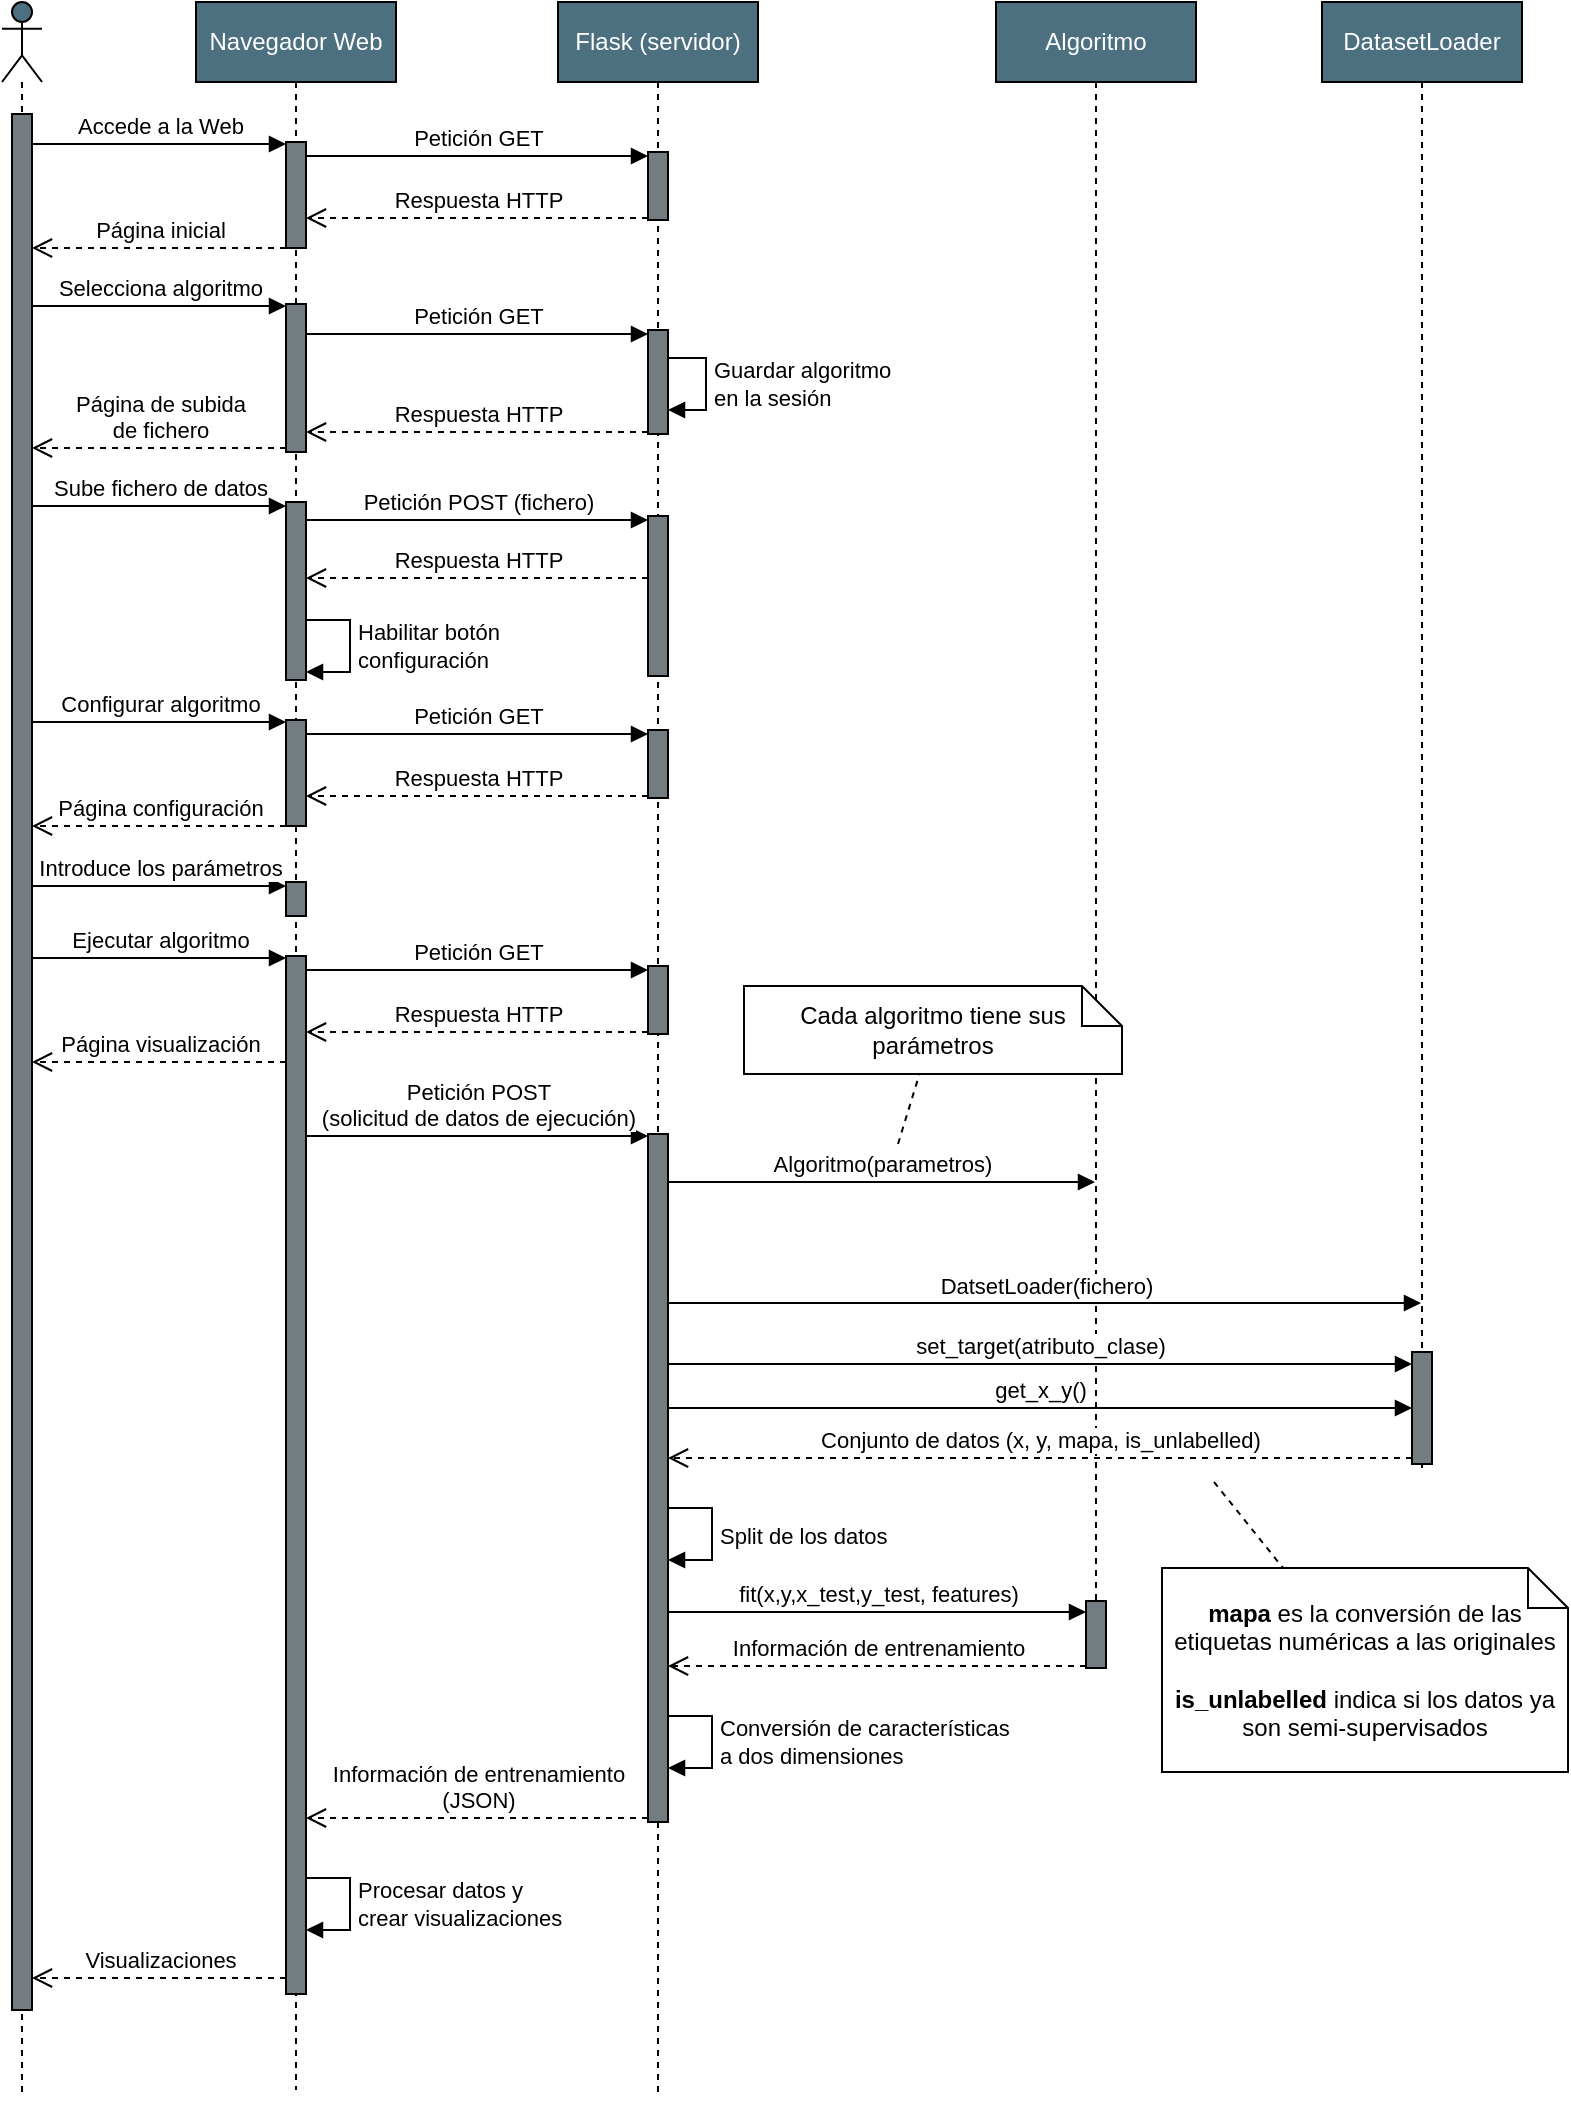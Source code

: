 <mxfile version="21.3.7" type="device">
  <diagram id="N8JM3yLiZ9JfEsMEZFWs" name="Página-1">
    <mxGraphModel dx="1274" dy="677" grid="0" gridSize="10" guides="1" tooltips="1" connect="1" arrows="1" fold="1" page="0" pageScale="1" pageWidth="827" pageHeight="1169" math="0" shadow="0">
      <root>
        <mxCell id="0" />
        <mxCell id="1" parent="0" />
        <mxCell id="NUUDglNFNG596hGYiFAE-8" value="" style="shape=umlLifeline;participant=umlActor;perimeter=lifelinePerimeter;whiteSpace=wrap;html=1;container=1;collapsible=0;recursiveResize=0;verticalAlign=top;spacingTop=36;outlineConnect=0;fillColor=#4D7080;" parent="1" vertex="1">
          <mxGeometry x="88" y="37" width="20" height="1047" as="geometry" />
        </mxCell>
        <mxCell id="NUUDglNFNG596hGYiFAE-9" value="" style="html=1;points=[];perimeter=orthogonalPerimeter;fillColor=#737C80;" parent="NUUDglNFNG596hGYiFAE-8" vertex="1">
          <mxGeometry x="5" y="56" width="10" height="948" as="geometry" />
        </mxCell>
        <mxCell id="NUUDglNFNG596hGYiFAE-10" value="Navegador Web" style="shape=umlLifeline;perimeter=lifelinePerimeter;whiteSpace=wrap;html=1;container=1;collapsible=0;recursiveResize=0;outlineConnect=0;fillColor=#4D7080;fontColor=#FFFFFF;" parent="1" vertex="1">
          <mxGeometry x="185" y="37" width="100" height="1044" as="geometry" />
        </mxCell>
        <mxCell id="NUUDglNFNG596hGYiFAE-14" value="" style="html=1;points=[];perimeter=orthogonalPerimeter;fillColor=#737C80;" parent="NUUDglNFNG596hGYiFAE-10" vertex="1">
          <mxGeometry x="45" y="70" width="10" height="53" as="geometry" />
        </mxCell>
        <mxCell id="NUUDglNFNG596hGYiFAE-21" value="" style="html=1;points=[];perimeter=orthogonalPerimeter;fillColor=#737C80;" parent="NUUDglNFNG596hGYiFAE-10" vertex="1">
          <mxGeometry x="45" y="151" width="10" height="74" as="geometry" />
        </mxCell>
        <mxCell id="NUUDglNFNG596hGYiFAE-27" value="" style="html=1;points=[];perimeter=orthogonalPerimeter;fillColor=#737C80;" parent="NUUDglNFNG596hGYiFAE-10" vertex="1">
          <mxGeometry x="45" y="250" width="10" height="89" as="geometry" />
        </mxCell>
        <mxCell id="NUUDglNFNG596hGYiFAE-33" value="&lt;div&gt;Habilitar botón&lt;/div&gt;&lt;div&gt;configuración&lt;br&gt;&lt;/div&gt;" style="edgeStyle=orthogonalEdgeStyle;html=1;align=left;spacingLeft=2;endArrow=block;rounded=0;" parent="NUUDglNFNG596hGYiFAE-10" source="NUUDglNFNG596hGYiFAE-27" target="NUUDglNFNG596hGYiFAE-27" edge="1">
          <mxGeometry relative="1" as="geometry">
            <mxPoint x="75" y="315" as="sourcePoint" />
            <Array as="points">
              <mxPoint x="77" y="309" />
              <mxPoint x="77" y="335" />
            </Array>
            <mxPoint x="80" y="335" as="targetPoint" />
          </mxGeometry>
        </mxCell>
        <mxCell id="NUUDglNFNG596hGYiFAE-11" value="Flask (servidor)" style="shape=umlLifeline;perimeter=lifelinePerimeter;whiteSpace=wrap;html=1;container=1;collapsible=0;recursiveResize=0;outlineConnect=0;fontColor=#FFFFFF;fillColor=#4D7080;" parent="1" vertex="1">
          <mxGeometry x="366" y="37" width="100" height="1048" as="geometry" />
        </mxCell>
        <mxCell id="NUUDglNFNG596hGYiFAE-17" value="" style="html=1;points=[];perimeter=orthogonalPerimeter;fillColor=#737C80;" parent="NUUDglNFNG596hGYiFAE-11" vertex="1">
          <mxGeometry x="45" y="75" width="10" height="34" as="geometry" />
        </mxCell>
        <mxCell id="NUUDglNFNG596hGYiFAE-24" value="" style="html=1;points=[];perimeter=orthogonalPerimeter;fillColor=#737C80;" parent="NUUDglNFNG596hGYiFAE-11" vertex="1">
          <mxGeometry x="45" y="164" width="10" height="52" as="geometry" />
        </mxCell>
        <mxCell id="NUUDglNFNG596hGYiFAE-29" value="" style="html=1;points=[];perimeter=orthogonalPerimeter;fillColor=#737C80;" parent="NUUDglNFNG596hGYiFAE-11" vertex="1">
          <mxGeometry x="45" y="257" width="10" height="80" as="geometry" />
        </mxCell>
        <mxCell id="fEMCKq-2NBwSIVXVxD6m-1" value="&lt;div&gt;Guardar algoritmo&lt;/div&gt;&lt;div&gt;en la sesión&lt;br&gt;&lt;/div&gt;" style="edgeStyle=orthogonalEdgeStyle;html=1;align=left;spacingLeft=2;endArrow=block;rounded=0;" parent="NUUDglNFNG596hGYiFAE-11" source="NUUDglNFNG596hGYiFAE-24" target="NUUDglNFNG596hGYiFAE-24" edge="1">
          <mxGeometry relative="1" as="geometry">
            <mxPoint x="55" y="178" as="sourcePoint" />
            <Array as="points">
              <mxPoint x="74" y="178" />
              <mxPoint x="74" y="204" />
            </Array>
            <mxPoint x="55" y="204" as="targetPoint" />
          </mxGeometry>
        </mxCell>
        <mxCell id="fEMCKq-2NBwSIVXVxD6m-3" value="" style="html=1;points=[];perimeter=orthogonalPerimeter;fillColor=#737C80;" parent="NUUDglNFNG596hGYiFAE-11" vertex="1">
          <mxGeometry x="-136" y="359" width="10" height="53" as="geometry" />
        </mxCell>
        <mxCell id="fEMCKq-2NBwSIVXVxD6m-4" value="" style="html=1;points=[];perimeter=orthogonalPerimeter;fillColor=#737C80;" parent="NUUDglNFNG596hGYiFAE-11" vertex="1">
          <mxGeometry x="45" y="364" width="10" height="34" as="geometry" />
        </mxCell>
        <mxCell id="fEMCKq-2NBwSIVXVxD6m-5" value="Configurar algoritmo" style="html=1;verticalAlign=bottom;endArrow=block;rounded=0;" parent="NUUDglNFNG596hGYiFAE-11" target="fEMCKq-2NBwSIVXVxD6m-3" edge="1">
          <mxGeometry width="80" relative="1" as="geometry">
            <mxPoint x="-263" y="360" as="sourcePoint" />
            <mxPoint x="-167" y="363" as="targetPoint" />
            <Array as="points">
              <mxPoint x="-202" y="360" />
            </Array>
          </mxGeometry>
        </mxCell>
        <mxCell id="fEMCKq-2NBwSIVXVxD6m-6" value="Petición GET" style="html=1;verticalAlign=bottom;endArrow=block;rounded=0;" parent="NUUDglNFNG596hGYiFAE-11" source="fEMCKq-2NBwSIVXVxD6m-3" target="fEMCKq-2NBwSIVXVxD6m-4" edge="1">
          <mxGeometry width="80" relative="1" as="geometry">
            <mxPoint x="-81" y="383" as="sourcePoint" />
            <mxPoint x="-1" y="383" as="targetPoint" />
            <Array as="points">
              <mxPoint x="-39" y="366" />
            </Array>
          </mxGeometry>
        </mxCell>
        <mxCell id="fEMCKq-2NBwSIVXVxD6m-7" value="Respuesta HTTP" style="html=1;verticalAlign=bottom;endArrow=open;dashed=1;endSize=8;rounded=0;" parent="NUUDglNFNG596hGYiFAE-11" source="fEMCKq-2NBwSIVXVxD6m-4" target="fEMCKq-2NBwSIVXVxD6m-3" edge="1">
          <mxGeometry relative="1" as="geometry">
            <mxPoint x="9" y="397" as="sourcePoint" />
            <mxPoint x="-71" y="397" as="targetPoint" />
            <Array as="points">
              <mxPoint x="-40" y="397" />
            </Array>
          </mxGeometry>
        </mxCell>
        <mxCell id="fEMCKq-2NBwSIVXVxD6m-8" value="Página configuración" style="html=1;verticalAlign=bottom;endArrow=open;dashed=1;endSize=8;rounded=0;" parent="NUUDglNFNG596hGYiFAE-11" source="fEMCKq-2NBwSIVXVxD6m-3" edge="1">
          <mxGeometry relative="1" as="geometry">
            <mxPoint x="-148" y="427" as="sourcePoint" />
            <mxPoint x="-263" y="412" as="targetPoint" />
            <Array as="points">
              <mxPoint x="-210" y="412" />
            </Array>
          </mxGeometry>
        </mxCell>
        <mxCell id="fEMCKq-2NBwSIVXVxD6m-9" value="" style="html=1;points=[];perimeter=orthogonalPerimeter;fillColor=#737C80;" parent="NUUDglNFNG596hGYiFAE-11" vertex="1">
          <mxGeometry x="-136" y="440" width="10" height="17" as="geometry" />
        </mxCell>
        <mxCell id="fEMCKq-2NBwSIVXVxD6m-12" value="" style="html=1;points=[];perimeter=orthogonalPerimeter;fillColor=#737C80;" parent="NUUDglNFNG596hGYiFAE-11" vertex="1">
          <mxGeometry x="-136" y="477" width="10" height="519" as="geometry" />
        </mxCell>
        <mxCell id="fEMCKq-2NBwSIVXVxD6m-13" value="" style="html=1;points=[];perimeter=orthogonalPerimeter;fillColor=#737C80;" parent="NUUDglNFNG596hGYiFAE-11" vertex="1">
          <mxGeometry x="45" y="482" width="10" height="34" as="geometry" />
        </mxCell>
        <mxCell id="fEMCKq-2NBwSIVXVxD6m-14" value="Ejecutar algoritmo" style="html=1;verticalAlign=bottom;endArrow=block;rounded=0;" parent="NUUDglNFNG596hGYiFAE-11" target="fEMCKq-2NBwSIVXVxD6m-12" edge="1">
          <mxGeometry width="80" relative="1" as="geometry">
            <mxPoint x="-263" y="478" as="sourcePoint" />
            <mxPoint x="-167" y="481" as="targetPoint" />
            <Array as="points">
              <mxPoint x="-202" y="478" />
            </Array>
          </mxGeometry>
        </mxCell>
        <mxCell id="fEMCKq-2NBwSIVXVxD6m-15" value="Petición GET" style="html=1;verticalAlign=bottom;endArrow=block;rounded=0;" parent="NUUDglNFNG596hGYiFAE-11" source="fEMCKq-2NBwSIVXVxD6m-12" target="fEMCKq-2NBwSIVXVxD6m-13" edge="1">
          <mxGeometry width="80" relative="1" as="geometry">
            <mxPoint x="-81" y="501" as="sourcePoint" />
            <mxPoint x="-1" y="501" as="targetPoint" />
            <Array as="points">
              <mxPoint x="-39" y="484" />
            </Array>
          </mxGeometry>
        </mxCell>
        <mxCell id="fEMCKq-2NBwSIVXVxD6m-16" value="Respuesta HTTP" style="html=1;verticalAlign=bottom;endArrow=open;dashed=1;endSize=8;rounded=0;" parent="NUUDglNFNG596hGYiFAE-11" source="fEMCKq-2NBwSIVXVxD6m-13" target="fEMCKq-2NBwSIVXVxD6m-12" edge="1">
          <mxGeometry relative="1" as="geometry">
            <mxPoint x="9" y="515" as="sourcePoint" />
            <mxPoint x="-71" y="515" as="targetPoint" />
            <Array as="points">
              <mxPoint x="-40" y="515" />
            </Array>
          </mxGeometry>
        </mxCell>
        <mxCell id="fEMCKq-2NBwSIVXVxD6m-17" value="Página visualización" style="html=1;verticalAlign=bottom;endArrow=open;dashed=1;endSize=8;rounded=0;" parent="NUUDglNFNG596hGYiFAE-11" source="fEMCKq-2NBwSIVXVxD6m-12" edge="1">
          <mxGeometry relative="1" as="geometry">
            <mxPoint x="-148" y="545" as="sourcePoint" />
            <mxPoint x="-263" y="530" as="targetPoint" />
            <Array as="points">
              <mxPoint x="-210" y="530" />
            </Array>
          </mxGeometry>
        </mxCell>
        <mxCell id="fEMCKq-2NBwSIVXVxD6m-18" value="Introduce los parámetros" style="html=1;verticalAlign=bottom;endArrow=block;rounded=0;" parent="NUUDglNFNG596hGYiFAE-11" target="fEMCKq-2NBwSIVXVxD6m-9" edge="1">
          <mxGeometry width="80" relative="1" as="geometry">
            <mxPoint x="-263" y="442" as="sourcePoint" />
            <mxPoint x="-159" y="441" as="targetPoint" />
            <Array as="points">
              <mxPoint x="-197" y="442" />
            </Array>
          </mxGeometry>
        </mxCell>
        <mxCell id="fEMCKq-2NBwSIVXVxD6m-22" value="" style="html=1;points=[];perimeter=orthogonalPerimeter;outlineConnect=0;targetShapes=umlLifeline;portConstraint=eastwest;newEdgeStyle={&quot;edgeStyle&quot;:&quot;elbowEdgeStyle&quot;,&quot;elbow&quot;:&quot;vertical&quot;,&quot;curved&quot;:0,&quot;rounded&quot;:0};fillColor=#737C80;" parent="NUUDglNFNG596hGYiFAE-11" vertex="1">
          <mxGeometry x="45" y="566" width="10" height="344" as="geometry" />
        </mxCell>
        <mxCell id="fEMCKq-2NBwSIVXVxD6m-21" value="&lt;div&gt;Petición POST&lt;/div&gt;&lt;div&gt;(solicitud de datos de ejecución)&lt;br&gt;&lt;/div&gt;" style="html=1;verticalAlign=bottom;endArrow=block;edgeStyle=elbowEdgeStyle;elbow=vertical;curved=0;rounded=0;" parent="NUUDglNFNG596hGYiFAE-11" source="fEMCKq-2NBwSIVXVxD6m-12" target="fEMCKq-2NBwSIVXVxD6m-22" edge="1">
          <mxGeometry width="80" relative="1" as="geometry">
            <mxPoint x="-117" y="550" as="sourcePoint" />
            <mxPoint x="-37" y="550" as="targetPoint" />
            <Array as="points">
              <mxPoint x="38" y="567" />
            </Array>
          </mxGeometry>
        </mxCell>
        <mxCell id="fEMCKq-2NBwSIVXVxD6m-32" value="&lt;div&gt;Información de entrenamiento&lt;/div&gt;&lt;div&gt;(JSON)&lt;br&gt;&lt;/div&gt;" style="html=1;verticalAlign=bottom;endArrow=open;dashed=1;endSize=8;edgeStyle=elbowEdgeStyle;elbow=vertical;curved=0;rounded=0;" parent="NUUDglNFNG596hGYiFAE-11" edge="1">
          <mxGeometry relative="1" as="geometry">
            <mxPoint x="45" y="908" as="sourcePoint" />
            <mxPoint x="-126" y="908" as="targetPoint" />
            <Array as="points">
              <mxPoint x="-44" y="908" />
            </Array>
          </mxGeometry>
        </mxCell>
        <mxCell id="fEMCKq-2NBwSIVXVxD6m-33" value="&lt;div&gt;Procesar datos y&lt;br&gt;&lt;/div&gt;&lt;div&gt;crear visualizaciones&lt;br&gt;&lt;/div&gt;" style="edgeStyle=orthogonalEdgeStyle;html=1;align=left;spacingLeft=2;endArrow=block;rounded=0;" parent="NUUDglNFNG596hGYiFAE-11" edge="1">
          <mxGeometry relative="1" as="geometry">
            <mxPoint x="-126.0" y="938.0" as="sourcePoint" />
            <Array as="points">
              <mxPoint x="-104" y="938" />
              <mxPoint x="-104" y="964" />
            </Array>
            <mxPoint x="-126.0" y="964" as="targetPoint" />
          </mxGeometry>
        </mxCell>
        <mxCell id="fEMCKq-2NBwSIVXVxD6m-42" value="&lt;div&gt;Split de los datos&lt;br&gt;&lt;/div&gt;" style="edgeStyle=orthogonalEdgeStyle;html=1;align=left;spacingLeft=2;endArrow=block;rounded=0;" parent="NUUDglNFNG596hGYiFAE-11" source="fEMCKq-2NBwSIVXVxD6m-22" target="fEMCKq-2NBwSIVXVxD6m-22" edge="1">
          <mxGeometry x="0.009" relative="1" as="geometry">
            <mxPoint x="55" y="753" as="sourcePoint" />
            <Array as="points">
              <mxPoint x="77" y="753" />
              <mxPoint x="77" y="779" />
            </Array>
            <mxPoint x="55" y="779.0" as="targetPoint" />
            <mxPoint as="offset" />
          </mxGeometry>
        </mxCell>
        <mxCell id="fEMCKq-2NBwSIVXVxD6m-45" value="&lt;div&gt;Conversión de características &lt;br&gt;&lt;/div&gt;&lt;div&gt;a dos dimensiones&lt;/div&gt;" style="edgeStyle=orthogonalEdgeStyle;html=1;align=left;spacingLeft=2;endArrow=block;rounded=0;" parent="NUUDglNFNG596hGYiFAE-11" source="fEMCKq-2NBwSIVXVxD6m-22" target="fEMCKq-2NBwSIVXVxD6m-22" edge="1">
          <mxGeometry relative="1" as="geometry">
            <mxPoint x="55" y="857" as="sourcePoint" />
            <Array as="points">
              <mxPoint x="77" y="857" />
              <mxPoint x="77" y="883" />
            </Array>
            <mxPoint x="55" y="883.0" as="targetPoint" />
          </mxGeometry>
        </mxCell>
        <mxCell id="NUUDglNFNG596hGYiFAE-12" value="&lt;div&gt;Algoritmo&lt;/div&gt;" style="shape=umlLifeline;perimeter=lifelinePerimeter;whiteSpace=wrap;html=1;container=0;collapsible=0;recursiveResize=0;outlineConnect=0;fillColor=#4D7080;fontColor=#FFFFFF;" parent="1" vertex="1">
          <mxGeometry x="585" y="37" width="100" height="833" as="geometry" />
        </mxCell>
        <mxCell id="NUUDglNFNG596hGYiFAE-16" value="Accede a la Web" style="html=1;verticalAlign=bottom;endArrow=block;rounded=0;" parent="1" source="NUUDglNFNG596hGYiFAE-9" target="NUUDglNFNG596hGYiFAE-14" edge="1">
          <mxGeometry width="80" relative="1" as="geometry">
            <mxPoint x="119" y="111" as="sourcePoint" />
            <mxPoint x="199" y="111" as="targetPoint" />
            <Array as="points">
              <mxPoint x="164" y="108" />
            </Array>
          </mxGeometry>
        </mxCell>
        <mxCell id="NUUDglNFNG596hGYiFAE-18" value="Petición GET" style="html=1;verticalAlign=bottom;endArrow=block;rounded=0;" parent="1" source="NUUDglNFNG596hGYiFAE-14" target="NUUDglNFNG596hGYiFAE-17" edge="1">
          <mxGeometry width="80" relative="1" as="geometry">
            <mxPoint x="285" y="131" as="sourcePoint" />
            <mxPoint x="365" y="131" as="targetPoint" />
            <Array as="points">
              <mxPoint x="327" y="114" />
            </Array>
          </mxGeometry>
        </mxCell>
        <mxCell id="NUUDglNFNG596hGYiFAE-19" value="Respuesta HTTP" style="html=1;verticalAlign=bottom;endArrow=open;dashed=1;endSize=8;rounded=0;" parent="1" source="NUUDglNFNG596hGYiFAE-17" target="NUUDglNFNG596hGYiFAE-14" edge="1">
          <mxGeometry relative="1" as="geometry">
            <mxPoint x="375" y="145" as="sourcePoint" />
            <mxPoint x="295" y="145" as="targetPoint" />
            <Array as="points">
              <mxPoint x="326" y="145" />
            </Array>
          </mxGeometry>
        </mxCell>
        <mxCell id="NUUDglNFNG596hGYiFAE-20" value="Página inicial" style="html=1;verticalAlign=bottom;endArrow=open;dashed=1;endSize=8;rounded=0;" parent="1" source="NUUDglNFNG596hGYiFAE-14" target="NUUDglNFNG596hGYiFAE-9" edge="1">
          <mxGeometry relative="1" as="geometry">
            <mxPoint x="218" y="175" as="sourcePoint" />
            <mxPoint x="138" y="175" as="targetPoint" />
            <Array as="points">
              <mxPoint x="156" y="160" />
            </Array>
          </mxGeometry>
        </mxCell>
        <mxCell id="NUUDglNFNG596hGYiFAE-22" value="Selecciona algoritmo" style="html=1;verticalAlign=bottom;endArrow=block;rounded=0;" parent="1" source="NUUDglNFNG596hGYiFAE-9" target="NUUDglNFNG596hGYiFAE-21" edge="1">
          <mxGeometry width="80" relative="1" as="geometry">
            <mxPoint x="103" y="189" as="sourcePoint" />
            <mxPoint x="213" y="194" as="targetPoint" />
            <Array as="points">
              <mxPoint x="172" y="189" />
            </Array>
          </mxGeometry>
        </mxCell>
        <mxCell id="NUUDglNFNG596hGYiFAE-23" value="Petición GET" style="html=1;verticalAlign=bottom;endArrow=block;rounded=0;" parent="1" source="NUUDglNFNG596hGYiFAE-21" target="NUUDglNFNG596hGYiFAE-24" edge="1">
          <mxGeometry width="80" relative="1" as="geometry">
            <mxPoint x="199" y="216" as="sourcePoint" />
            <mxPoint x="370" y="216" as="targetPoint" />
            <Array as="points">
              <mxPoint x="282" y="203" />
            </Array>
          </mxGeometry>
        </mxCell>
        <mxCell id="NUUDglNFNG596hGYiFAE-25" value="Respuesta HTTP" style="html=1;verticalAlign=bottom;endArrow=open;dashed=1;endSize=8;rounded=0;" parent="1" source="NUUDglNFNG596hGYiFAE-24" target="NUUDglNFNG596hGYiFAE-21" edge="1">
          <mxGeometry relative="1" as="geometry">
            <mxPoint x="413" y="252" as="sourcePoint" />
            <mxPoint x="242" y="252" as="targetPoint" />
            <Array as="points">
              <mxPoint x="329" y="252" />
            </Array>
          </mxGeometry>
        </mxCell>
        <mxCell id="NUUDglNFNG596hGYiFAE-26" value="&lt;div&gt;Página de subida &lt;br&gt;&lt;/div&gt;&lt;div&gt;de fichero&lt;/div&gt;" style="html=1;verticalAlign=bottom;endArrow=open;dashed=1;endSize=8;rounded=0;" parent="1" source="NUUDglNFNG596hGYiFAE-21" target="NUUDglNFNG596hGYiFAE-9" edge="1">
          <mxGeometry relative="1" as="geometry">
            <mxPoint x="224" y="267" as="sourcePoint" />
            <mxPoint x="103" y="267" as="targetPoint" />
            <Array as="points">
              <mxPoint x="151" y="260" />
            </Array>
          </mxGeometry>
        </mxCell>
        <mxCell id="NUUDglNFNG596hGYiFAE-28" value="Sube fichero de datos" style="html=1;verticalAlign=bottom;endArrow=block;rounded=0;" parent="1" target="NUUDglNFNG596hGYiFAE-27" edge="1">
          <mxGeometry width="80" relative="1" as="geometry">
            <mxPoint x="103" y="289" as="sourcePoint" />
            <mxPoint x="207" y="288" as="targetPoint" />
            <Array as="points">
              <mxPoint x="169" y="289" />
            </Array>
          </mxGeometry>
        </mxCell>
        <mxCell id="NUUDglNFNG596hGYiFAE-30" value="Petición POST (fichero)" style="html=1;verticalAlign=bottom;endArrow=block;rounded=0;" parent="1" source="NUUDglNFNG596hGYiFAE-27" target="NUUDglNFNG596hGYiFAE-29" edge="1">
          <mxGeometry width="80" relative="1" as="geometry">
            <mxPoint x="238" y="296" as="sourcePoint" />
            <mxPoint x="368" y="309" as="targetPoint" />
            <Array as="points">
              <mxPoint x="280" y="296" />
            </Array>
          </mxGeometry>
        </mxCell>
        <mxCell id="NUUDglNFNG596hGYiFAE-31" value="Respuesta HTTP" style="html=1;verticalAlign=bottom;endArrow=open;dashed=1;endSize=8;rounded=0;" parent="1" source="NUUDglNFNG596hGYiFAE-29" target="NUUDglNFNG596hGYiFAE-27" edge="1">
          <mxGeometry relative="1" as="geometry">
            <mxPoint x="411" y="345" as="sourcePoint" />
            <mxPoint x="238" y="345" as="targetPoint" />
            <Array as="points">
              <mxPoint x="319" y="325" />
            </Array>
          </mxGeometry>
        </mxCell>
        <mxCell id="fEMCKq-2NBwSIVXVxD6m-23" value="Algoritmo(parametros)" style="html=1;verticalAlign=bottom;endArrow=block;edgeStyle=elbowEdgeStyle;elbow=vertical;curved=0;rounded=0;" parent="1" source="fEMCKq-2NBwSIVXVxD6m-22" target="NUUDglNFNG596hGYiFAE-12" edge="1">
          <mxGeometry width="80" relative="1" as="geometry">
            <mxPoint x="413" y="632" as="sourcePoint" />
            <mxPoint x="560" y="642" as="targetPoint" />
            <Array as="points">
              <mxPoint x="521" y="627" />
            </Array>
          </mxGeometry>
        </mxCell>
        <mxCell id="fEMCKq-2NBwSIVXVxD6m-25" value="&lt;div&gt;Cada algoritmo tiene sus parámetros&lt;br&gt;&lt;/div&gt;" style="shape=note;size=20;whiteSpace=wrap;html=1;" parent="1" vertex="1">
          <mxGeometry x="459" y="529" width="189" height="44" as="geometry" />
        </mxCell>
        <mxCell id="fEMCKq-2NBwSIVXVxD6m-26" value="" style="endArrow=none;dashed=1;html=1;rounded=0;" parent="1" target="fEMCKq-2NBwSIVXVxD6m-25" edge="1">
          <mxGeometry width="50" height="50" relative="1" as="geometry">
            <mxPoint x="536" y="608" as="sourcePoint" />
            <mxPoint x="682" y="628.826" as="targetPoint" />
          </mxGeometry>
        </mxCell>
        <mxCell id="fEMCKq-2NBwSIVXVxD6m-28" value="fit(x,y,x_test,y_test, features)" style="html=1;verticalAlign=bottom;endArrow=block;edgeStyle=elbowEdgeStyle;elbow=vertical;curved=0;rounded=0;" parent="1" target="fEMCKq-2NBwSIVXVxD6m-24" edge="1">
          <mxGeometry width="80" relative="1" as="geometry">
            <mxPoint x="421" y="842" as="sourcePoint" />
            <mxPoint x="540" y="755" as="targetPoint" />
            <Array as="points">
              <mxPoint x="552" y="842" />
            </Array>
          </mxGeometry>
        </mxCell>
        <mxCell id="fEMCKq-2NBwSIVXVxD6m-29" value="Información de entrenamiento" style="html=1;verticalAlign=bottom;endArrow=open;dashed=1;endSize=8;edgeStyle=elbowEdgeStyle;elbow=vertical;curved=0;rounded=0;" parent="1" source="fEMCKq-2NBwSIVXVxD6m-24" edge="1">
          <mxGeometry relative="1" as="geometry">
            <mxPoint x="559" y="800" as="sourcePoint" />
            <mxPoint x="421" y="869.0" as="targetPoint" />
            <Array as="points">
              <mxPoint x="553" y="869" />
            </Array>
          </mxGeometry>
        </mxCell>
        <mxCell id="fEMCKq-2NBwSIVXVxD6m-34" value="Visualizaciones" style="html=1;verticalAlign=bottom;endArrow=open;dashed=1;endSize=8;edgeStyle=elbowEdgeStyle;elbow=vertical;curved=0;rounded=0;" parent="1" edge="1">
          <mxGeometry relative="1" as="geometry">
            <mxPoint x="230.0" y="1025" as="sourcePoint" />
            <mxPoint x="103" y="1025" as="targetPoint" />
            <Array as="points">
              <mxPoint x="156" y="1025" />
            </Array>
          </mxGeometry>
        </mxCell>
        <mxCell id="fEMCKq-2NBwSIVXVxD6m-36" value="DatasetLoader" style="shape=umlLifeline;perimeter=lifelinePerimeter;whiteSpace=wrap;html=1;container=1;dropTarget=0;collapsible=0;recursiveResize=0;outlineConnect=0;portConstraint=eastwest;newEdgeStyle={&quot;edgeStyle&quot;:&quot;elbowEdgeStyle&quot;,&quot;elbow&quot;:&quot;vertical&quot;,&quot;curved&quot;:0,&quot;rounded&quot;:0};fontColor=#FFFFFF;fillColor=#4D7080;" parent="1" vertex="1">
          <mxGeometry x="748" y="37" width="100" height="735" as="geometry" />
        </mxCell>
        <mxCell id="fEMCKq-2NBwSIVXVxD6m-38" value="" style="html=1;points=[];perimeter=orthogonalPerimeter;outlineConnect=0;targetShapes=umlLifeline;portConstraint=eastwest;newEdgeStyle={&quot;edgeStyle&quot;:&quot;elbowEdgeStyle&quot;,&quot;elbow&quot;:&quot;vertical&quot;,&quot;curved&quot;:0,&quot;rounded&quot;:0};fillColor=#737C80;" parent="fEMCKq-2NBwSIVXVxD6m-36" vertex="1">
          <mxGeometry x="45" y="675" width="10" height="56" as="geometry" />
        </mxCell>
        <mxCell id="fEMCKq-2NBwSIVXVxD6m-37" value="DatsetLoader(fichero)" style="html=1;verticalAlign=bottom;endArrow=block;edgeStyle=elbowEdgeStyle;elbow=vertical;curved=0;rounded=0;" parent="1" source="fEMCKq-2NBwSIVXVxD6m-22" edge="1" target="fEMCKq-2NBwSIVXVxD6m-36">
          <mxGeometry width="80" relative="1" as="geometry">
            <mxPoint x="454" y="682.43" as="sourcePoint" />
            <mxPoint x="746" y="682" as="targetPoint" />
          </mxGeometry>
        </mxCell>
        <mxCell id="fEMCKq-2NBwSIVXVxD6m-39" value="set_target(atributo_clase)" style="html=1;verticalAlign=bottom;endArrow=block;edgeStyle=elbowEdgeStyle;elbow=vertical;curved=0;rounded=0;" parent="1" source="fEMCKq-2NBwSIVXVxD6m-22" target="fEMCKq-2NBwSIVXVxD6m-38" edge="1">
          <mxGeometry width="80" relative="1" as="geometry">
            <mxPoint x="465" y="721" as="sourcePoint" />
            <mxPoint x="545" y="721" as="targetPoint" />
            <Array as="points">
              <mxPoint x="607" y="718" />
            </Array>
          </mxGeometry>
        </mxCell>
        <mxCell id="fEMCKq-2NBwSIVXVxD6m-40" value="get_x_y()" style="html=1;verticalAlign=bottom;endArrow=block;edgeStyle=elbowEdgeStyle;elbow=vertical;curved=0;rounded=0;" parent="1" source="fEMCKq-2NBwSIVXVxD6m-22" target="fEMCKq-2NBwSIVXVxD6m-38" edge="1">
          <mxGeometry width="80" relative="1" as="geometry">
            <mxPoint x="515" y="740" as="sourcePoint" />
            <mxPoint x="595" y="740" as="targetPoint" />
          </mxGeometry>
        </mxCell>
        <mxCell id="fEMCKq-2NBwSIVXVxD6m-41" value="Conjunto de datos (x, y, mapa, is_unlabelled)" style="html=1;verticalAlign=bottom;endArrow=open;dashed=1;endSize=8;edgeStyle=elbowEdgeStyle;elbow=vertical;curved=0;rounded=0;" parent="1" source="fEMCKq-2NBwSIVXVxD6m-38" target="fEMCKq-2NBwSIVXVxD6m-22" edge="1">
          <mxGeometry relative="1" as="geometry">
            <mxPoint x="775" y="776" as="sourcePoint" />
            <mxPoint x="695" y="776" as="targetPoint" />
            <Array as="points">
              <mxPoint x="607" y="765" />
            </Array>
          </mxGeometry>
        </mxCell>
        <mxCell id="fEMCKq-2NBwSIVXVxD6m-43" value="&lt;div&gt;&lt;b&gt;mapa &lt;/b&gt;es la conversión de las etiquetas numéricas a las originales&lt;/div&gt;&lt;div&gt;&lt;br&gt;&lt;/div&gt;&lt;div&gt;&lt;b&gt;is_unlabelled &lt;/b&gt;indica si los datos ya son semi-supervisados&lt;br&gt;&lt;/div&gt;" style="shape=note;size=20;whiteSpace=wrap;html=1;" parent="1" vertex="1">
          <mxGeometry x="668" y="820" width="203" height="102" as="geometry" />
        </mxCell>
        <mxCell id="fEMCKq-2NBwSIVXVxD6m-44" value="" style="endArrow=none;dashed=1;html=1;rounded=0;" parent="1" target="fEMCKq-2NBwSIVXVxD6m-43" edge="1">
          <mxGeometry width="50" height="50" relative="1" as="geometry">
            <mxPoint x="694" y="777" as="sourcePoint" />
            <mxPoint x="785" y="844" as="targetPoint" />
          </mxGeometry>
        </mxCell>
        <mxCell id="fEMCKq-2NBwSIVXVxD6m-24" value="" style="html=1;points=[];perimeter=orthogonalPerimeter;outlineConnect=0;targetShapes=umlLifeline;portConstraint=eastwest;newEdgeStyle={&quot;edgeStyle&quot;:&quot;elbowEdgeStyle&quot;,&quot;elbow&quot;:&quot;vertical&quot;,&quot;curved&quot;:0,&quot;rounded&quot;:0};fillColor=#737C80;" parent="1" vertex="1">
          <mxGeometry x="630" y="836.5" width="10" height="33.5" as="geometry" />
        </mxCell>
      </root>
    </mxGraphModel>
  </diagram>
</mxfile>
